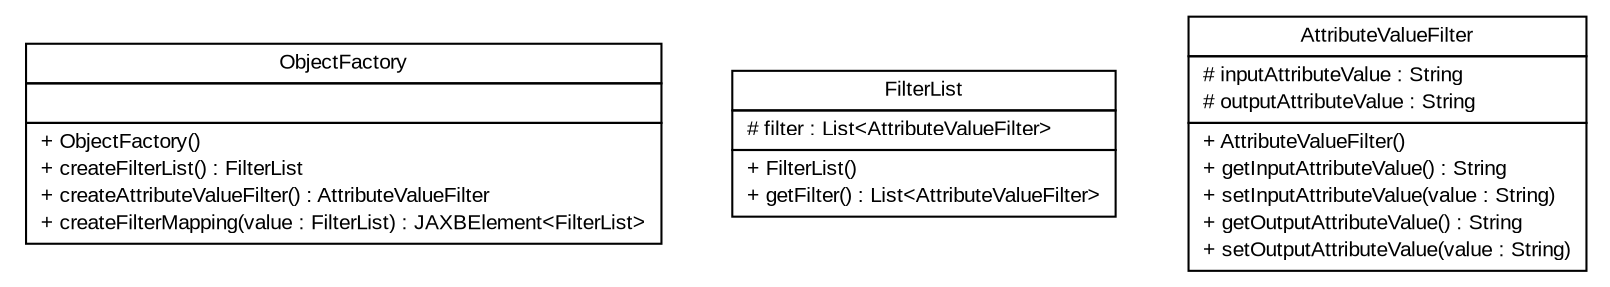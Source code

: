 #!/usr/local/bin/dot
#
# Class diagram 
# Generated by UMLGraph version R5_6 (http://www.umlgraph.org/)
#

digraph G {
	edge [fontname="arial",fontsize=10,labelfontname="arial",labelfontsize=10];
	node [fontname="arial",fontsize=10,shape=plaintext];
	nodesep=0.25;
	ranksep=0.5;
	// nl.mineleni.cbsviewer.servlet.wms.xml.ObjectFactory
	c1278 [label=<<table title="nl.mineleni.cbsviewer.servlet.wms.xml.ObjectFactory" border="0" cellborder="1" cellspacing="0" cellpadding="2" port="p" href="./ObjectFactory.html">
		<tr><td><table border="0" cellspacing="0" cellpadding="1">
<tr><td align="center" balign="center"> ObjectFactory </td></tr>
		</table></td></tr>
		<tr><td><table border="0" cellspacing="0" cellpadding="1">
<tr><td align="left" balign="left">  </td></tr>
		</table></td></tr>
		<tr><td><table border="0" cellspacing="0" cellpadding="1">
<tr><td align="left" balign="left"> + ObjectFactory() </td></tr>
<tr><td align="left" balign="left"> + createFilterList() : FilterList </td></tr>
<tr><td align="left" balign="left"> + createAttributeValueFilter() : AttributeValueFilter </td></tr>
<tr><td align="left" balign="left"> + createFilterMapping(value : FilterList) : JAXBElement&lt;FilterList&gt; </td></tr>
		</table></td></tr>
		</table>>, URL="./ObjectFactory.html", fontname="arial", fontcolor="black", fontsize=10.0];
	// nl.mineleni.cbsviewer.servlet.wms.xml.FilterList
	c1279 [label=<<table title="nl.mineleni.cbsviewer.servlet.wms.xml.FilterList" border="0" cellborder="1" cellspacing="0" cellpadding="2" port="p" href="./FilterList.html">
		<tr><td><table border="0" cellspacing="0" cellpadding="1">
<tr><td align="center" balign="center"> FilterList </td></tr>
		</table></td></tr>
		<tr><td><table border="0" cellspacing="0" cellpadding="1">
<tr><td align="left" balign="left"> # filter : List&lt;AttributeValueFilter&gt; </td></tr>
		</table></td></tr>
		<tr><td><table border="0" cellspacing="0" cellpadding="1">
<tr><td align="left" balign="left"> + FilterList() </td></tr>
<tr><td align="left" balign="left"> + getFilter() : List&lt;AttributeValueFilter&gt; </td></tr>
		</table></td></tr>
		</table>>, URL="./FilterList.html", fontname="arial", fontcolor="black", fontsize=10.0];
	// nl.mineleni.cbsviewer.servlet.wms.xml.AttributeValueFilter
	c1280 [label=<<table title="nl.mineleni.cbsviewer.servlet.wms.xml.AttributeValueFilter" border="0" cellborder="1" cellspacing="0" cellpadding="2" port="p" href="./AttributeValueFilter.html">
		<tr><td><table border="0" cellspacing="0" cellpadding="1">
<tr><td align="center" balign="center"> AttributeValueFilter </td></tr>
		</table></td></tr>
		<tr><td><table border="0" cellspacing="0" cellpadding="1">
<tr><td align="left" balign="left"> # inputAttributeValue : String </td></tr>
<tr><td align="left" balign="left"> # outputAttributeValue : String </td></tr>
		</table></td></tr>
		<tr><td><table border="0" cellspacing="0" cellpadding="1">
<tr><td align="left" balign="left"> + AttributeValueFilter() </td></tr>
<tr><td align="left" balign="left"> + getInputAttributeValue() : String </td></tr>
<tr><td align="left" balign="left"> + setInputAttributeValue(value : String) </td></tr>
<tr><td align="left" balign="left"> + getOutputAttributeValue() : String </td></tr>
<tr><td align="left" balign="left"> + setOutputAttributeValue(value : String) </td></tr>
		</table></td></tr>
		</table>>, URL="./AttributeValueFilter.html", fontname="arial", fontcolor="black", fontsize=10.0];
}

